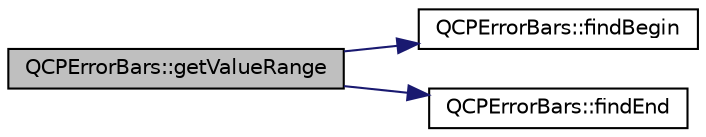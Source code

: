 digraph "QCPErrorBars::getValueRange"
{
 // LATEX_PDF_SIZE
  edge [fontname="Helvetica",fontsize="10",labelfontname="Helvetica",labelfontsize="10"];
  node [fontname="Helvetica",fontsize="10",shape=record];
  rankdir="LR";
  Node1 [label="QCPErrorBars::getValueRange",height=0.2,width=0.4,color="black", fillcolor="grey75", style="filled", fontcolor="black",tooltip=" "];
  Node1 -> Node2 [color="midnightblue",fontsize="10",style="solid",fontname="Helvetica"];
  Node2 [label="QCPErrorBars::findBegin",height=0.2,width=0.4,color="black", fillcolor="white", style="filled",URL="$classQCPErrorBars.html#a74c57d6abb8eda3c4c31b72d1df9f568",tooltip=" "];
  Node1 -> Node3 [color="midnightblue",fontsize="10",style="solid",fontname="Helvetica"];
  Node3 [label="QCPErrorBars::findEnd",height=0.2,width=0.4,color="black", fillcolor="white", style="filled",URL="$classQCPErrorBars.html#ad22dd8499c6d45176ad0651751a0b0b0",tooltip=" "];
}
